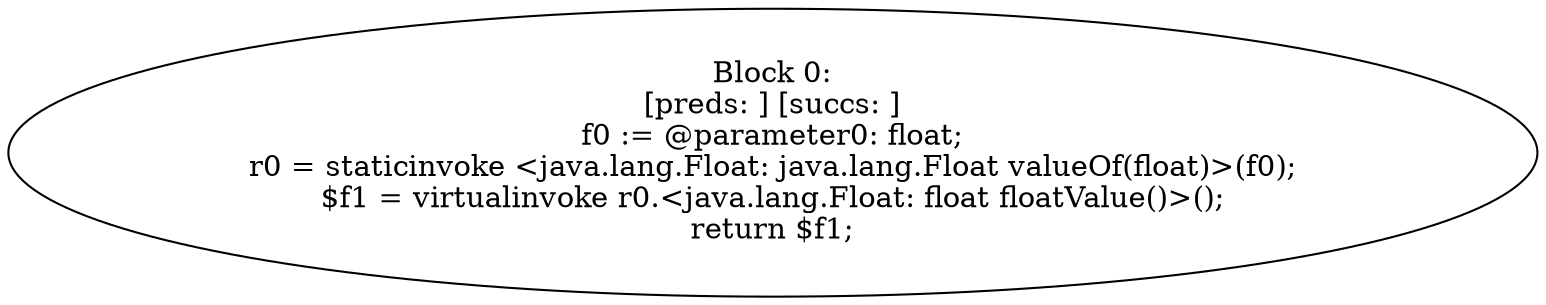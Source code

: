 digraph "unitGraph" {
    "Block 0:
[preds: ] [succs: ]
f0 := @parameter0: float;
r0 = staticinvoke <java.lang.Float: java.lang.Float valueOf(float)>(f0);
$f1 = virtualinvoke r0.<java.lang.Float: float floatValue()>();
return $f1;
"
}
